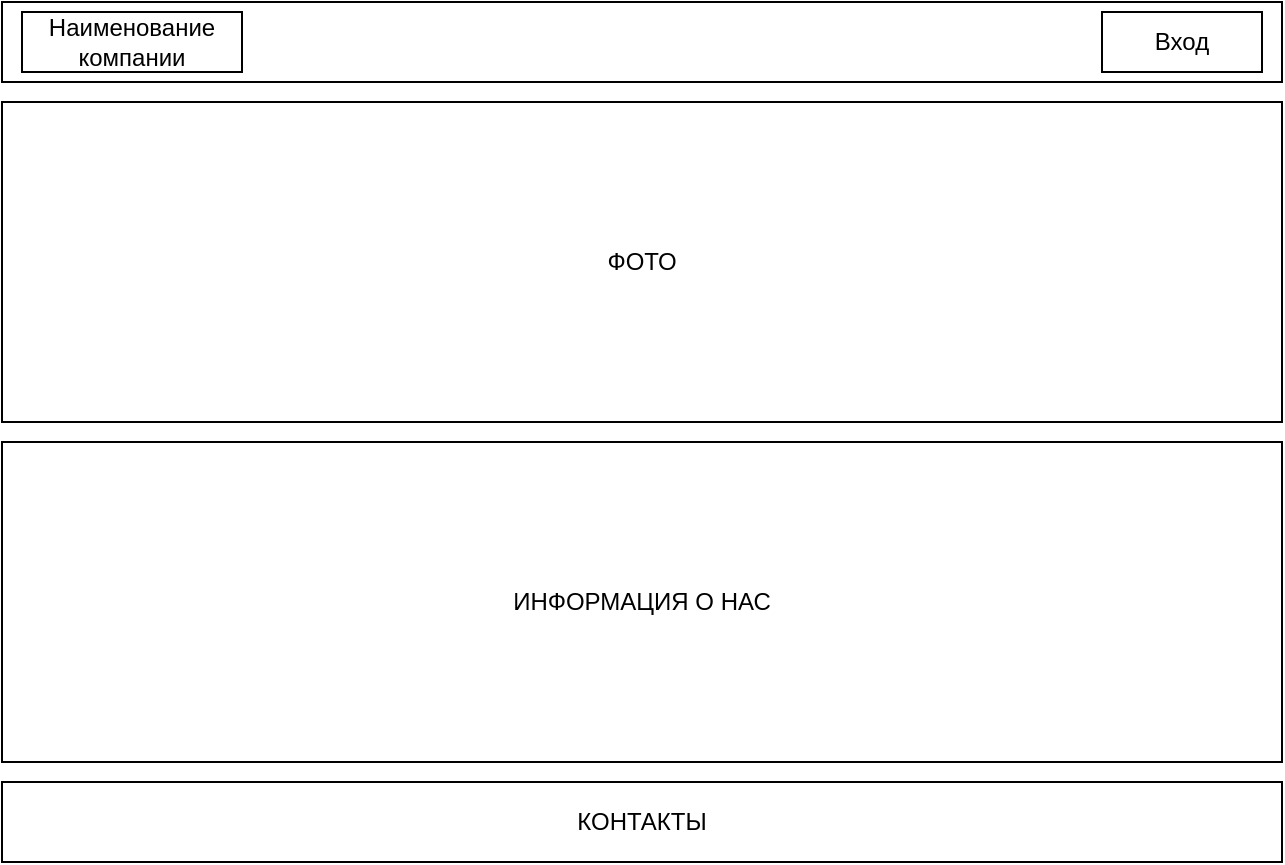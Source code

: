<mxfile version="21.3.8" type="device" pages="2">
  <diagram id="Fb0a2vlKfZJrdRqVYvXl" name="Страница 2">
    <mxGraphModel dx="1111" dy="493" grid="1" gridSize="10" guides="1" tooltips="1" connect="1" arrows="1" fold="1" page="1" pageScale="1" pageWidth="2339" pageHeight="3300" math="0" shadow="0">
      <root>
        <mxCell id="0" />
        <mxCell id="1" parent="0" />
        <mxCell id="rKoawISx3HGMz7mmD8QU-1" value="" style="rounded=0;whiteSpace=wrap;html=1;" vertex="1" parent="1">
          <mxGeometry x="160" y="80" width="640" height="40" as="geometry" />
        </mxCell>
        <mxCell id="rKoawISx3HGMz7mmD8QU-2" value="Вход" style="rounded=0;whiteSpace=wrap;html=1;" vertex="1" parent="1">
          <mxGeometry x="710" y="85" width="80" height="30" as="geometry" />
        </mxCell>
        <mxCell id="rKoawISx3HGMz7mmD8QU-3" value="Наименование компании" style="rounded=0;whiteSpace=wrap;html=1;" vertex="1" parent="1">
          <mxGeometry x="170" y="85" width="110" height="30" as="geometry" />
        </mxCell>
        <mxCell id="rKoawISx3HGMz7mmD8QU-6" value="ФОТО" style="rounded=0;whiteSpace=wrap;html=1;" vertex="1" parent="1">
          <mxGeometry x="160" y="130" width="640" height="160" as="geometry" />
        </mxCell>
        <mxCell id="rKoawISx3HGMz7mmD8QU-7" value="ИНФОРМАЦИЯ О НАС" style="rounded=0;whiteSpace=wrap;html=1;" vertex="1" parent="1">
          <mxGeometry x="160" y="300" width="640" height="160" as="geometry" />
        </mxCell>
        <mxCell id="rKoawISx3HGMz7mmD8QU-8" value="КОНТАКТЫ" style="rounded=0;whiteSpace=wrap;html=1;" vertex="1" parent="1">
          <mxGeometry x="160" y="470" width="640" height="40" as="geometry" />
        </mxCell>
      </root>
    </mxGraphModel>
  </diagram>
  <diagram id="5c4NVn108B43VfrsckzZ" name="Страница 3">
    <mxGraphModel dx="1111" dy="493" grid="1" gridSize="10" guides="1" tooltips="1" connect="1" arrows="1" fold="1" page="1" pageScale="1" pageWidth="2339" pageHeight="3300" math="0" shadow="0">
      <root>
        <mxCell id="0" />
        <mxCell id="1" parent="0" />
        <mxCell id="S4tmYpNcUqk_CJ3RImvt-1" value="Главная" style="rounded=0;whiteSpace=wrap;html=1;" vertex="1" parent="1">
          <mxGeometry x="460" y="80" width="120" height="40" as="geometry" />
        </mxCell>
        <mxCell id="S4tmYpNcUqk_CJ3RImvt-3" value="Окно авторизации" style="rounded=0;whiteSpace=wrap;html=1;" vertex="1" parent="1">
          <mxGeometry x="460" y="160" width="120" height="40" as="geometry" />
        </mxCell>
        <mxCell id="S4tmYpNcUqk_CJ3RImvt-4" value="Окно администратора" style="rounded=0;whiteSpace=wrap;html=1;" vertex="1" parent="1">
          <mxGeometry x="820" y="240" width="130" height="40" as="geometry" />
        </mxCell>
        <mxCell id="S4tmYpNcUqk_CJ3RImvt-5" value="Окно рекрутера" style="rounded=0;whiteSpace=wrap;html=1;" vertex="1" parent="1">
          <mxGeometry x="590" y="240" width="120" height="40" as="geometry" />
        </mxCell>
        <mxCell id="S4tmYpNcUqk_CJ3RImvt-6" value="Окно руководителя" style="rounded=0;whiteSpace=wrap;html=1;" vertex="1" parent="1">
          <mxGeometry x="460" y="240" width="120" height="40" as="geometry" />
        </mxCell>
        <mxCell id="S4tmYpNcUqk_CJ3RImvt-7" value="Окно соискателя" style="rounded=0;whiteSpace=wrap;html=1;" vertex="1" parent="1">
          <mxGeometry x="200" y="240" width="120" height="40" as="geometry" />
        </mxCell>
        <mxCell id="S4tmYpNcUqk_CJ3RImvt-8" value="Окно директора" style="rounded=0;whiteSpace=wrap;html=1;" vertex="1" parent="1">
          <mxGeometry x="330" y="240" width="120" height="40" as="geometry" />
        </mxCell>
        <mxCell id="S4tmYpNcUqk_CJ3RImvt-9" value="Окно регистрации" style="rounded=0;whiteSpace=wrap;html=1;" vertex="1" parent="1">
          <mxGeometry x="630" y="160" width="120" height="40" as="geometry" />
        </mxCell>
        <mxCell id="S4tmYpNcUqk_CJ3RImvt-10" value="" style="endArrow=classic;html=1;rounded=0;exitX=0.5;exitY=1;exitDx=0;exitDy=0;entryX=0.5;entryY=0;entryDx=0;entryDy=0;" edge="1" parent="1" source="S4tmYpNcUqk_CJ3RImvt-1" target="S4tmYpNcUqk_CJ3RImvt-3">
          <mxGeometry width="50" height="50" relative="1" as="geometry">
            <mxPoint x="560" y="240" as="sourcePoint" />
            <mxPoint x="610" y="190" as="targetPoint" />
          </mxGeometry>
        </mxCell>
        <mxCell id="S4tmYpNcUqk_CJ3RImvt-11" value="" style="endArrow=classic;html=1;rounded=0;exitX=1;exitY=0.5;exitDx=0;exitDy=0;entryX=0;entryY=0.5;entryDx=0;entryDy=0;" edge="1" parent="1" source="S4tmYpNcUqk_CJ3RImvt-3" target="S4tmYpNcUqk_CJ3RImvt-9">
          <mxGeometry width="50" height="50" relative="1" as="geometry">
            <mxPoint x="560" y="240" as="sourcePoint" />
            <mxPoint x="610" y="190" as="targetPoint" />
          </mxGeometry>
        </mxCell>
        <mxCell id="S4tmYpNcUqk_CJ3RImvt-12" value="" style="endArrow=classic;html=1;rounded=0;entryX=0.75;entryY=0;entryDx=0;entryDy=0;exitX=0.5;exitY=0;exitDx=0;exitDy=0;" edge="1" parent="1" source="S4tmYpNcUqk_CJ3RImvt-9" target="S4tmYpNcUqk_CJ3RImvt-3">
          <mxGeometry width="50" height="50" relative="1" as="geometry">
            <mxPoint x="560" y="240" as="sourcePoint" />
            <mxPoint x="610" y="190" as="targetPoint" />
            <Array as="points">
              <mxPoint x="690" y="140" />
              <mxPoint x="620" y="140" />
              <mxPoint x="550" y="140" />
            </Array>
          </mxGeometry>
        </mxCell>
        <mxCell id="S4tmYpNcUqk_CJ3RImvt-13" value="" style="endArrow=classic;html=1;rounded=0;exitX=0.5;exitY=1;exitDx=0;exitDy=0;entryX=0.5;entryY=0;entryDx=0;entryDy=0;" edge="1" parent="1" source="S4tmYpNcUqk_CJ3RImvt-3" target="S4tmYpNcUqk_CJ3RImvt-7">
          <mxGeometry width="50" height="50" relative="1" as="geometry">
            <mxPoint x="560" y="240" as="sourcePoint" />
            <mxPoint x="610" y="190" as="targetPoint" />
            <Array as="points">
              <mxPoint x="520" y="220" />
              <mxPoint x="260" y="220" />
            </Array>
          </mxGeometry>
        </mxCell>
        <mxCell id="S4tmYpNcUqk_CJ3RImvt-14" value="" style="endArrow=classic;html=1;rounded=0;entryX=0.5;entryY=0;entryDx=0;entryDy=0;" edge="1" parent="1" target="S4tmYpNcUqk_CJ3RImvt-8">
          <mxGeometry width="50" height="50" relative="1" as="geometry">
            <mxPoint x="390" y="220" as="sourcePoint" />
            <mxPoint x="610" y="190" as="targetPoint" />
          </mxGeometry>
        </mxCell>
        <mxCell id="S4tmYpNcUqk_CJ3RImvt-15" value="" style="endArrow=classic;html=1;rounded=0;entryX=0.5;entryY=0;entryDx=0;entryDy=0;" edge="1" parent="1" target="S4tmYpNcUqk_CJ3RImvt-6">
          <mxGeometry width="50" height="50" relative="1" as="geometry">
            <mxPoint x="520" y="220" as="sourcePoint" />
            <mxPoint x="610" y="190" as="targetPoint" />
          </mxGeometry>
        </mxCell>
        <mxCell id="S4tmYpNcUqk_CJ3RImvt-16" value="" style="endArrow=classic;html=1;rounded=0;entryX=0.5;entryY=0;entryDx=0;entryDy=0;" edge="1" parent="1" target="S4tmYpNcUqk_CJ3RImvt-4">
          <mxGeometry width="50" height="50" relative="1" as="geometry">
            <mxPoint x="520" y="220" as="sourcePoint" />
            <mxPoint x="610" y="190" as="targetPoint" />
            <Array as="points">
              <mxPoint x="885" y="220" />
            </Array>
          </mxGeometry>
        </mxCell>
        <mxCell id="S4tmYpNcUqk_CJ3RImvt-17" value="" style="endArrow=classic;html=1;rounded=0;entryX=0.5;entryY=0;entryDx=0;entryDy=0;" edge="1" parent="1" target="S4tmYpNcUqk_CJ3RImvt-5">
          <mxGeometry width="50" height="50" relative="1" as="geometry">
            <mxPoint x="650" y="220" as="sourcePoint" />
            <mxPoint x="610" y="190" as="targetPoint" />
          </mxGeometry>
        </mxCell>
        <mxCell id="S4tmYpNcUqk_CJ3RImvt-18" value="Окно отправки резюме" style="rounded=0;whiteSpace=wrap;html=1;" vertex="1" parent="1">
          <mxGeometry x="200" y="330" width="120" height="40" as="geometry" />
        </mxCell>
        <mxCell id="S4tmYpNcUqk_CJ3RImvt-21" value="Окно подробного просмотра вакансии" style="rounded=0;whiteSpace=wrap;html=1;" vertex="1" parent="1">
          <mxGeometry x="200" y="390" width="120" height="40" as="geometry" />
        </mxCell>
        <mxCell id="S4tmYpNcUqk_CJ3RImvt-25" value="Окно просмотра списка заявок" style="rounded=0;whiteSpace=wrap;html=1;" vertex="1" parent="1">
          <mxGeometry x="330" y="330" width="120" height="40" as="geometry" />
        </mxCell>
        <mxCell id="S4tmYpNcUqk_CJ3RImvt-26" value="Окно подробного просмотра заявки" style="rounded=0;whiteSpace=wrap;html=1;" vertex="1" parent="1">
          <mxGeometry x="330" y="390" width="120" height="40" as="geometry" />
        </mxCell>
        <mxCell id="S4tmYpNcUqk_CJ3RImvt-27" value="" style="endArrow=classic;html=1;rounded=0;exitX=0.5;exitY=1;exitDx=0;exitDy=0;entryX=0.5;entryY=0;entryDx=0;entryDy=0;" edge="1" parent="1" source="S4tmYpNcUqk_CJ3RImvt-8" target="S4tmYpNcUqk_CJ3RImvt-25">
          <mxGeometry width="50" height="50" relative="1" as="geometry">
            <mxPoint x="620" y="310" as="sourcePoint" />
            <mxPoint x="670" y="260" as="targetPoint" />
          </mxGeometry>
        </mxCell>
        <mxCell id="S4tmYpNcUqk_CJ3RImvt-28" value="" style="endArrow=classic;html=1;rounded=0;exitX=0.5;exitY=1;exitDx=0;exitDy=0;entryX=0.5;entryY=0;entryDx=0;entryDy=0;" edge="1" parent="1" source="S4tmYpNcUqk_CJ3RImvt-25" target="S4tmYpNcUqk_CJ3RImvt-26">
          <mxGeometry width="50" height="50" relative="1" as="geometry">
            <mxPoint x="620" y="310" as="sourcePoint" />
            <mxPoint x="670" y="260" as="targetPoint" />
          </mxGeometry>
        </mxCell>
        <mxCell id="S4tmYpNcUqk_CJ3RImvt-29" value="" style="endArrow=classic;html=1;rounded=0;exitX=0.75;exitY=0;exitDx=0;exitDy=0;entryX=0.75;entryY=1;entryDx=0;entryDy=0;" edge="1" parent="1" source="S4tmYpNcUqk_CJ3RImvt-26" target="S4tmYpNcUqk_CJ3RImvt-25">
          <mxGeometry width="50" height="50" relative="1" as="geometry">
            <mxPoint x="620" y="310" as="sourcePoint" />
            <mxPoint x="670" y="260" as="targetPoint" />
          </mxGeometry>
        </mxCell>
        <mxCell id="S4tmYpNcUqk_CJ3RImvt-30" value="" style="endArrow=classic;html=1;rounded=0;exitX=0.75;exitY=0;exitDx=0;exitDy=0;entryX=0.75;entryY=1;entryDx=0;entryDy=0;" edge="1" parent="1" source="S4tmYpNcUqk_CJ3RImvt-25" target="S4tmYpNcUqk_CJ3RImvt-8">
          <mxGeometry width="50" height="50" relative="1" as="geometry">
            <mxPoint x="620" y="310" as="sourcePoint" />
            <mxPoint x="670" y="260" as="targetPoint" />
          </mxGeometry>
        </mxCell>
        <mxCell id="S4tmYpNcUqk_CJ3RImvt-31" value="" style="endArrow=classic;html=1;rounded=0;exitX=0.25;exitY=1;exitDx=0;exitDy=0;entryX=0.25;entryY=0;entryDx=0;entryDy=0;" edge="1" parent="1" source="S4tmYpNcUqk_CJ3RImvt-7" target="S4tmYpNcUqk_CJ3RImvt-18">
          <mxGeometry width="50" height="50" relative="1" as="geometry">
            <mxPoint x="620" y="310" as="sourcePoint" />
            <mxPoint x="670" y="260" as="targetPoint" />
          </mxGeometry>
        </mxCell>
        <mxCell id="S4tmYpNcUqk_CJ3RImvt-32" value="" style="endArrow=classic;html=1;rounded=0;exitX=0.25;exitY=1;exitDx=0;exitDy=0;entryX=0.25;entryY=0;entryDx=0;entryDy=0;" edge="1" parent="1" source="S4tmYpNcUqk_CJ3RImvt-18" target="S4tmYpNcUqk_CJ3RImvt-21">
          <mxGeometry width="50" height="50" relative="1" as="geometry">
            <mxPoint x="620" y="310" as="sourcePoint" />
            <mxPoint x="670" y="260" as="targetPoint" />
          </mxGeometry>
        </mxCell>
        <mxCell id="S4tmYpNcUqk_CJ3RImvt-33" value="" style="endArrow=classic;html=1;rounded=0;exitX=0.5;exitY=0;exitDx=0;exitDy=0;entryX=0.5;entryY=1;entryDx=0;entryDy=0;" edge="1" parent="1" source="S4tmYpNcUqk_CJ3RImvt-21" target="S4tmYpNcUqk_CJ3RImvt-18">
          <mxGeometry width="50" height="50" relative="1" as="geometry">
            <mxPoint x="620" y="310" as="sourcePoint" />
            <mxPoint x="670" y="260" as="targetPoint" />
          </mxGeometry>
        </mxCell>
        <mxCell id="S4tmYpNcUqk_CJ3RImvt-34" value="" style="endArrow=classic;html=1;rounded=0;exitX=0.5;exitY=0;exitDx=0;exitDy=0;entryX=0.5;entryY=1;entryDx=0;entryDy=0;" edge="1" parent="1" source="S4tmYpNcUqk_CJ3RImvt-18" target="S4tmYpNcUqk_CJ3RImvt-7">
          <mxGeometry width="50" height="50" relative="1" as="geometry">
            <mxPoint x="620" y="310" as="sourcePoint" />
            <mxPoint x="670" y="260" as="targetPoint" />
          </mxGeometry>
        </mxCell>
        <mxCell id="S4tmYpNcUqk_CJ3RImvt-36" value="Окно просмотра списка заявок" style="rounded=0;whiteSpace=wrap;html=1;" vertex="1" parent="1">
          <mxGeometry x="460" y="330" width="120" height="40" as="geometry" />
        </mxCell>
        <mxCell id="S4tmYpNcUqk_CJ3RImvt-37" value="" style="endArrow=classic;html=1;rounded=0;exitX=0.5;exitY=1;exitDx=0;exitDy=0;entryX=0.5;entryY=0;entryDx=0;entryDy=0;" edge="1" parent="1" source="S4tmYpNcUqk_CJ3RImvt-6" target="S4tmYpNcUqk_CJ3RImvt-36">
          <mxGeometry width="50" height="50" relative="1" as="geometry">
            <mxPoint x="620" y="310" as="sourcePoint" />
            <mxPoint x="670" y="260" as="targetPoint" />
          </mxGeometry>
        </mxCell>
        <mxCell id="S4tmYpNcUqk_CJ3RImvt-38" value="Окно просмотра списка заявок" style="rounded=0;whiteSpace=wrap;html=1;" vertex="1" parent="1">
          <mxGeometry x="590" y="330" width="120" height="40" as="geometry" />
        </mxCell>
        <mxCell id="S4tmYpNcUqk_CJ3RImvt-39" value="Окно просмотра списка резюме" style="rounded=0;whiteSpace=wrap;html=1;" vertex="1" parent="1">
          <mxGeometry x="590" y="390" width="120" height="40" as="geometry" />
        </mxCell>
        <mxCell id="S4tmYpNcUqk_CJ3RImvt-40" value="" style="endArrow=classic;html=1;rounded=0;entryX=0.5;entryY=0;entryDx=0;entryDy=0;exitX=0.5;exitY=1;exitDx=0;exitDy=0;" edge="1" parent="1" source="S4tmYpNcUqk_CJ3RImvt-5" target="S4tmYpNcUqk_CJ3RImvt-38">
          <mxGeometry width="50" height="50" relative="1" as="geometry">
            <mxPoint x="620" y="310" as="sourcePoint" />
            <mxPoint x="670" y="260" as="targetPoint" />
          </mxGeometry>
        </mxCell>
        <mxCell id="S4tmYpNcUqk_CJ3RImvt-41" value="" style="endArrow=classic;html=1;rounded=0;exitX=0.5;exitY=1;exitDx=0;exitDy=0;entryX=0.5;entryY=0;entryDx=0;entryDy=0;" edge="1" parent="1" source="S4tmYpNcUqk_CJ3RImvt-38" target="S4tmYpNcUqk_CJ3RImvt-39">
          <mxGeometry width="50" height="50" relative="1" as="geometry">
            <mxPoint x="620" y="310" as="sourcePoint" />
            <mxPoint x="670" y="260" as="targetPoint" />
          </mxGeometry>
        </mxCell>
        <mxCell id="S4tmYpNcUqk_CJ3RImvt-42" value="Окно оформления договора" style="rounded=0;whiteSpace=wrap;html=1;" vertex="1" parent="1">
          <mxGeometry x="590" y="450" width="120" height="40" as="geometry" />
        </mxCell>
        <mxCell id="S4tmYpNcUqk_CJ3RImvt-43" value="Окно просмотра списка договоров" style="rounded=0;whiteSpace=wrap;html=1;" vertex="1" parent="1">
          <mxGeometry x="590" y="510" width="120" height="40" as="geometry" />
        </mxCell>
        <mxCell id="S4tmYpNcUqk_CJ3RImvt-44" value="" style="endArrow=classic;html=1;rounded=0;exitX=0.5;exitY=1;exitDx=0;exitDy=0;entryX=0.5;entryY=0;entryDx=0;entryDy=0;" edge="1" parent="1" source="S4tmYpNcUqk_CJ3RImvt-39" target="S4tmYpNcUqk_CJ3RImvt-42">
          <mxGeometry width="50" height="50" relative="1" as="geometry">
            <mxPoint x="620" y="400" as="sourcePoint" />
            <mxPoint x="670" y="350" as="targetPoint" />
          </mxGeometry>
        </mxCell>
        <mxCell id="S4tmYpNcUqk_CJ3RImvt-45" value="" style="endArrow=classic;html=1;rounded=0;exitX=0.5;exitY=1;exitDx=0;exitDy=0;" edge="1" parent="1" source="S4tmYpNcUqk_CJ3RImvt-42" target="S4tmYpNcUqk_CJ3RImvt-43">
          <mxGeometry width="50" height="50" relative="1" as="geometry">
            <mxPoint x="620" y="400" as="sourcePoint" />
            <mxPoint x="670" y="350" as="targetPoint" />
          </mxGeometry>
        </mxCell>
        <mxCell id="S4tmYpNcUqk_CJ3RImvt-49" value="" style="endArrow=classic;html=1;rounded=0;entryX=1;entryY=0.5;entryDx=0;entryDy=0;exitX=1;exitY=0.5;exitDx=0;exitDy=0;" edge="1" parent="1" source="S4tmYpNcUqk_CJ3RImvt-38" target="S4tmYpNcUqk_CJ3RImvt-5">
          <mxGeometry width="50" height="50" relative="1" as="geometry">
            <mxPoint x="620" y="400" as="sourcePoint" />
            <mxPoint x="670" y="350" as="targetPoint" />
            <Array as="points">
              <mxPoint x="730" y="350" />
              <mxPoint x="730" y="260" />
            </Array>
          </mxGeometry>
        </mxCell>
        <mxCell id="S4tmYpNcUqk_CJ3RImvt-50" value="" style="endArrow=classic;html=1;rounded=0;entryX=1;entryY=0.5;entryDx=0;entryDy=0;exitX=1;exitY=0.5;exitDx=0;exitDy=0;" edge="1" parent="1" source="S4tmYpNcUqk_CJ3RImvt-39" target="S4tmYpNcUqk_CJ3RImvt-5">
          <mxGeometry width="50" height="50" relative="1" as="geometry">
            <mxPoint x="620" y="400" as="sourcePoint" />
            <mxPoint x="670" y="350" as="targetPoint" />
            <Array as="points">
              <mxPoint x="730" y="410" />
              <mxPoint x="730" y="260" />
            </Array>
          </mxGeometry>
        </mxCell>
        <mxCell id="S4tmYpNcUqk_CJ3RImvt-51" value="" style="endArrow=classic;html=1;rounded=0;entryX=1;entryY=0.5;entryDx=0;entryDy=0;exitX=1;exitY=0.5;exitDx=0;exitDy=0;" edge="1" parent="1" source="S4tmYpNcUqk_CJ3RImvt-42" target="S4tmYpNcUqk_CJ3RImvt-5">
          <mxGeometry width="50" height="50" relative="1" as="geometry">
            <mxPoint x="620" y="400" as="sourcePoint" />
            <mxPoint x="670" y="350" as="targetPoint" />
            <Array as="points">
              <mxPoint x="730" y="470" />
              <mxPoint x="730" y="350" />
              <mxPoint x="730" y="260" />
            </Array>
          </mxGeometry>
        </mxCell>
        <mxCell id="S4tmYpNcUqk_CJ3RImvt-52" value="" style="endArrow=classic;html=1;rounded=0;entryX=1;entryY=0.5;entryDx=0;entryDy=0;exitX=1;exitY=0.5;exitDx=0;exitDy=0;" edge="1" parent="1" source="S4tmYpNcUqk_CJ3RImvt-43" target="S4tmYpNcUqk_CJ3RImvt-5">
          <mxGeometry width="50" height="50" relative="1" as="geometry">
            <mxPoint x="620" y="400" as="sourcePoint" />
            <mxPoint x="670" y="350" as="targetPoint" />
            <Array as="points">
              <mxPoint x="730" y="530" />
              <mxPoint x="730" y="400" />
              <mxPoint x="730" y="260" />
            </Array>
          </mxGeometry>
        </mxCell>
        <mxCell id="S4tmYpNcUqk_CJ3RImvt-53" value="Окно просмотра списка пользователей" style="rounded=0;whiteSpace=wrap;html=1;" vertex="1" parent="1">
          <mxGeometry x="820" y="300" width="130" height="40" as="geometry" />
        </mxCell>
        <mxCell id="S4tmYpNcUqk_CJ3RImvt-54" value="" style="endArrow=classic;html=1;rounded=0;exitX=0.5;exitY=1;exitDx=0;exitDy=0;entryX=0.5;entryY=0;entryDx=0;entryDy=0;" edge="1" parent="1" source="S4tmYpNcUqk_CJ3RImvt-4" target="S4tmYpNcUqk_CJ3RImvt-53">
          <mxGeometry width="50" height="50" relative="1" as="geometry">
            <mxPoint x="620" y="490" as="sourcePoint" />
            <mxPoint x="670" y="440" as="targetPoint" />
          </mxGeometry>
        </mxCell>
        <mxCell id="S4tmYpNcUqk_CJ3RImvt-56" value="Окно со списком ролей" style="rounded=0;whiteSpace=wrap;html=1;" vertex="1" parent="1">
          <mxGeometry x="820" y="360" width="130" height="40" as="geometry" />
        </mxCell>
        <mxCell id="S4tmYpNcUqk_CJ3RImvt-57" value="" style="endArrow=classic;html=1;rounded=0;exitX=0.5;exitY=1;exitDx=0;exitDy=0;entryX=0.5;entryY=0;entryDx=0;entryDy=0;" edge="1" parent="1" source="S4tmYpNcUqk_CJ3RImvt-53" target="S4tmYpNcUqk_CJ3RImvt-56">
          <mxGeometry width="50" height="50" relative="1" as="geometry">
            <mxPoint x="620" y="310" as="sourcePoint" />
            <mxPoint x="670" y="260" as="targetPoint" />
          </mxGeometry>
        </mxCell>
        <mxCell id="S4tmYpNcUqk_CJ3RImvt-58" value="" style="endArrow=classic;html=1;rounded=0;entryX=0.75;entryY=1;entryDx=0;entryDy=0;exitX=0.75;exitY=0;exitDx=0;exitDy=0;" edge="1" parent="1" source="S4tmYpNcUqk_CJ3RImvt-53" target="S4tmYpNcUqk_CJ3RImvt-4">
          <mxGeometry width="50" height="50" relative="1" as="geometry">
            <mxPoint x="620" y="310" as="sourcePoint" />
            <mxPoint x="670" y="260" as="targetPoint" />
          </mxGeometry>
        </mxCell>
        <mxCell id="S4tmYpNcUqk_CJ3RImvt-59" value="" style="endArrow=classic;html=1;rounded=0;entryX=0.75;entryY=1;entryDx=0;entryDy=0;exitX=0.75;exitY=0;exitDx=0;exitDy=0;" edge="1" parent="1" source="S4tmYpNcUqk_CJ3RImvt-56" target="S4tmYpNcUqk_CJ3RImvt-53">
          <mxGeometry width="50" height="50" relative="1" as="geometry">
            <mxPoint x="620" y="310" as="sourcePoint" />
            <mxPoint x="670" y="260" as="targetPoint" />
          </mxGeometry>
        </mxCell>
        <mxCell id="S4tmYpNcUqk_CJ3RImvt-62" value="ЛК" style="rounded=0;whiteSpace=wrap;html=1;" vertex="1" parent="1">
          <mxGeometry x="260" y="160" width="120" height="40" as="geometry" />
        </mxCell>
        <mxCell id="S4tmYpNcUqk_CJ3RImvt-65" value="" style="endArrow=classic;html=1;rounded=0;entryX=1;entryY=0.5;entryDx=0;entryDy=0;exitX=0;exitY=0.5;exitDx=0;exitDy=0;" edge="1" parent="1" source="S4tmYpNcUqk_CJ3RImvt-3" target="S4tmYpNcUqk_CJ3RImvt-62">
          <mxGeometry width="50" height="50" relative="1" as="geometry">
            <mxPoint x="620" y="310" as="sourcePoint" />
            <mxPoint x="670" y="260" as="targetPoint" />
          </mxGeometry>
        </mxCell>
      </root>
    </mxGraphModel>
  </diagram>
</mxfile>
